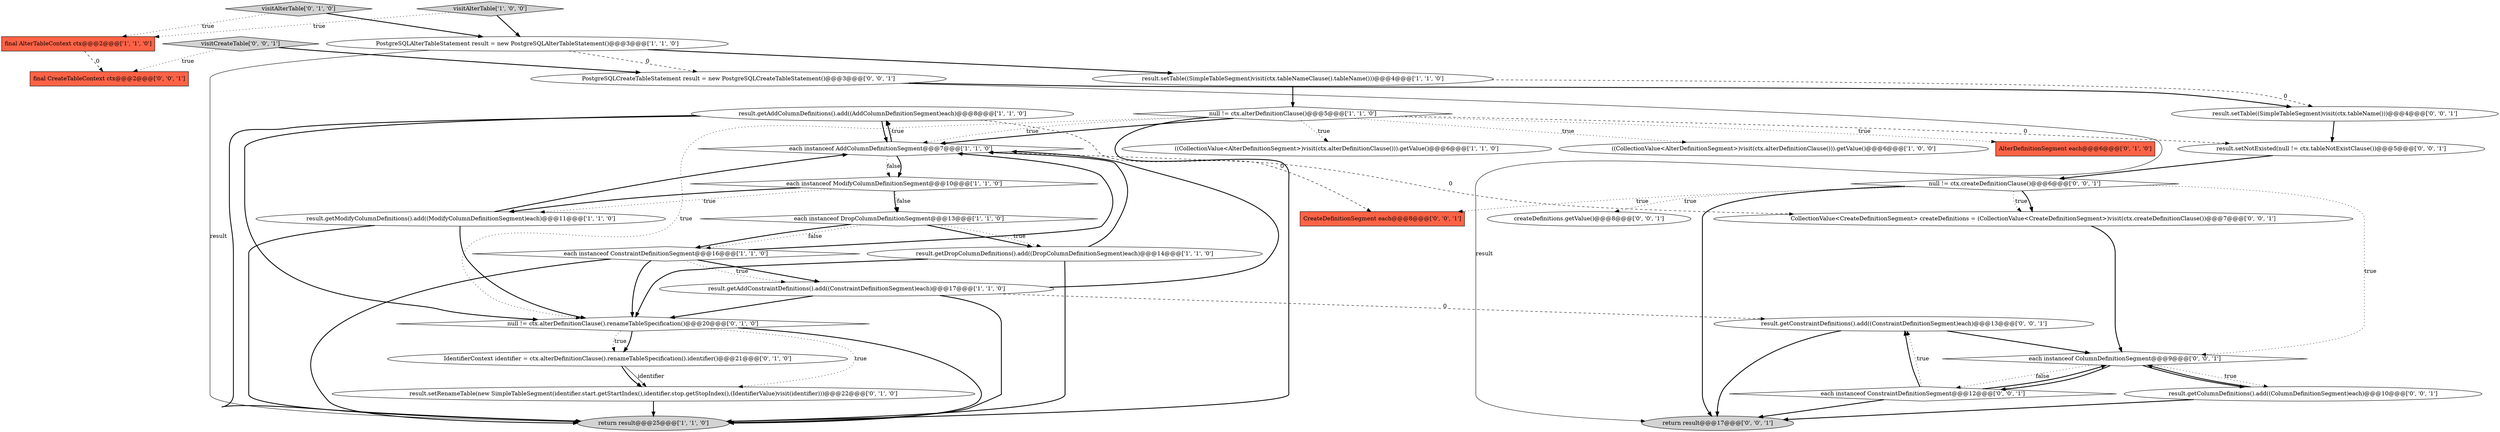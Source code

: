 digraph {
30 [style = filled, label = "result.getConstraintDefinitions().add((ConstraintDefinitionSegment)each)@@@13@@@['0', '0', '1']", fillcolor = white, shape = ellipse image = "AAA0AAABBB3BBB"];
10 [style = filled, label = "result.setTable((SimpleTableSegment)visit(ctx.tableNameClause().tableName()))@@@4@@@['1', '1', '0']", fillcolor = white, shape = ellipse image = "AAA0AAABBB1BBB"];
33 [style = filled, label = "result.getColumnDefinitions().add((ColumnDefinitionSegment)each)@@@10@@@['0', '0', '1']", fillcolor = white, shape = ellipse image = "AAA0AAABBB3BBB"];
25 [style = filled, label = "each instanceof ConstraintDefinitionSegment@@@12@@@['0', '0', '1']", fillcolor = white, shape = diamond image = "AAA0AAABBB3BBB"];
28 [style = filled, label = "CreateDefinitionSegment each@@@8@@@['0', '0', '1']", fillcolor = tomato, shape = box image = "AAA0AAABBB3BBB"];
0 [style = filled, label = "result.getAddColumnDefinitions().add((AddColumnDefinitionSegment)each)@@@8@@@['1', '1', '0']", fillcolor = white, shape = ellipse image = "AAA0AAABBB1BBB"];
12 [style = filled, label = "return result@@@25@@@['1', '1', '0']", fillcolor = lightgray, shape = ellipse image = "AAA0AAABBB1BBB"];
21 [style = filled, label = "final CreateTableContext ctx@@@2@@@['0', '0', '1']", fillcolor = tomato, shape = box image = "AAA0AAABBB3BBB"];
9 [style = filled, label = "final AlterTableContext ctx@@@2@@@['1', '1', '0']", fillcolor = tomato, shape = box image = "AAA0AAABBB1BBB"];
16 [style = filled, label = "visitAlterTable['0', '1', '0']", fillcolor = lightgray, shape = diamond image = "AAA0AAABBB2BBB"];
29 [style = filled, label = "PostgreSQLCreateTableStatement result = new PostgreSQLCreateTableStatement()@@@3@@@['0', '0', '1']", fillcolor = white, shape = ellipse image = "AAA0AAABBB3BBB"];
32 [style = filled, label = "result.setTable((SimpleTableSegment)visit(ctx.tableName()))@@@4@@@['0', '0', '1']", fillcolor = white, shape = ellipse image = "AAA0AAABBB3BBB"];
15 [style = filled, label = "each instanceof DropColumnDefinitionSegment@@@13@@@['1', '1', '0']", fillcolor = white, shape = diamond image = "AAA0AAABBB1BBB"];
24 [style = filled, label = "visitCreateTable['0', '0', '1']", fillcolor = lightgray, shape = diamond image = "AAA0AAABBB3BBB"];
34 [style = filled, label = "result.setNotExisted(null != ctx.tableNotExistClause())@@@5@@@['0', '0', '1']", fillcolor = white, shape = ellipse image = "AAA0AAABBB3BBB"];
20 [style = filled, label = "result.setRenameTable(new SimpleTableSegment(identifier.start.getStartIndex(),identifier.stop.getStopIndex(),(IdentifierValue)visit(identifier)))@@@22@@@['0', '1', '0']", fillcolor = white, shape = ellipse image = "AAA1AAABBB2BBB"];
13 [style = filled, label = "visitAlterTable['1', '0', '0']", fillcolor = lightgray, shape = diamond image = "AAA0AAABBB1BBB"];
2 [style = filled, label = "((CollectionValue<AlterDefinitionSegment>)visit(ctx.alterDefinitionClause())).getValue()@@@6@@@['1', '1', '0']", fillcolor = white, shape = ellipse image = "AAA0AAABBB1BBB"];
6 [style = filled, label = "each instanceof ConstraintDefinitionSegment@@@16@@@['1', '1', '0']", fillcolor = white, shape = diamond image = "AAA0AAABBB1BBB"];
27 [style = filled, label = "createDefinitions.getValue()@@@8@@@['0', '0', '1']", fillcolor = white, shape = ellipse image = "AAA0AAABBB3BBB"];
7 [style = filled, label = "PostgreSQLAlterTableStatement result = new PostgreSQLAlterTableStatement()@@@3@@@['1', '1', '0']", fillcolor = white, shape = ellipse image = "AAA0AAABBB1BBB"];
26 [style = filled, label = "return result@@@17@@@['0', '0', '1']", fillcolor = lightgray, shape = ellipse image = "AAA0AAABBB3BBB"];
19 [style = filled, label = "IdentifierContext identifier = ctx.alterDefinitionClause().renameTableSpecification().identifier()@@@21@@@['0', '1', '0']", fillcolor = white, shape = ellipse image = "AAA1AAABBB2BBB"];
1 [style = filled, label = "((CollectionValue<AlterDefinitionSegment>)visit(ctx.alterDefinitionClause())).getValue()@@@6@@@['1', '0', '0']", fillcolor = white, shape = ellipse image = "AAA0AAABBB1BBB"];
3 [style = filled, label = "result.getDropColumnDefinitions().add((DropColumnDefinitionSegment)each)@@@14@@@['1', '1', '0']", fillcolor = white, shape = ellipse image = "AAA0AAABBB1BBB"];
17 [style = filled, label = "AlterDefinitionSegment each@@@6@@@['0', '1', '0']", fillcolor = tomato, shape = box image = "AAA0AAABBB2BBB"];
5 [style = filled, label = "result.getModifyColumnDefinitions().add((ModifyColumnDefinitionSegment)each)@@@11@@@['1', '1', '0']", fillcolor = white, shape = ellipse image = "AAA0AAABBB1BBB"];
18 [style = filled, label = "null != ctx.alterDefinitionClause().renameTableSpecification()@@@20@@@['0', '1', '0']", fillcolor = white, shape = diamond image = "AAA1AAABBB2BBB"];
11 [style = filled, label = "null != ctx.alterDefinitionClause()@@@5@@@['1', '1', '0']", fillcolor = white, shape = diamond image = "AAA0AAABBB1BBB"];
4 [style = filled, label = "each instanceof AddColumnDefinitionSegment@@@7@@@['1', '1', '0']", fillcolor = white, shape = diamond image = "AAA0AAABBB1BBB"];
22 [style = filled, label = "null != ctx.createDefinitionClause()@@@6@@@['0', '0', '1']", fillcolor = white, shape = diamond image = "AAA0AAABBB3BBB"];
23 [style = filled, label = "CollectionValue<CreateDefinitionSegment> createDefinitions = (CollectionValue<CreateDefinitionSegment>)visit(ctx.createDefinitionClause())@@@7@@@['0', '0', '1']", fillcolor = white, shape = ellipse image = "AAA0AAABBB3BBB"];
8 [style = filled, label = "result.getAddConstraintDefinitions().add((ConstraintDefinitionSegment)each)@@@17@@@['1', '1', '0']", fillcolor = white, shape = ellipse image = "AAA0AAABBB1BBB"];
14 [style = filled, label = "each instanceof ModifyColumnDefinitionSegment@@@10@@@['1', '1', '0']", fillcolor = white, shape = diamond image = "AAA0AAABBB1BBB"];
31 [style = filled, label = "each instanceof ColumnDefinitionSegment@@@9@@@['0', '0', '1']", fillcolor = white, shape = diamond image = "AAA0AAABBB3BBB"];
25->30 [style = dotted, label="true"];
14->5 [style = bold, label=""];
4->14 [style = dotted, label="false"];
10->32 [style = dashed, label="0"];
6->18 [style = bold, label=""];
11->4 [style = bold, label=""];
30->26 [style = bold, label=""];
19->20 [style = solid, label="identifier"];
13->7 [style = bold, label=""];
0->4 [style = bold, label=""];
11->12 [style = bold, label=""];
33->31 [style = bold, label=""];
6->4 [style = bold, label=""];
8->12 [style = bold, label=""];
11->2 [style = dotted, label="true"];
8->4 [style = bold, label=""];
14->5 [style = dotted, label="true"];
22->28 [style = dotted, label="true"];
0->28 [style = dashed, label="0"];
7->10 [style = bold, label=""];
9->21 [style = dashed, label="0"];
19->20 [style = bold, label=""];
25->26 [style = bold, label=""];
31->33 [style = dotted, label="true"];
7->12 [style = solid, label="result"];
10->11 [style = bold, label=""];
14->15 [style = dotted, label="false"];
24->21 [style = dotted, label="true"];
13->9 [style = dotted, label="true"];
3->18 [style = bold, label=""];
4->0 [style = dotted, label="true"];
6->8 [style = bold, label=""];
11->17 [style = dotted, label="true"];
15->6 [style = bold, label=""];
5->4 [style = bold, label=""];
30->31 [style = bold, label=""];
22->27 [style = dotted, label="true"];
23->31 [style = bold, label=""];
8->18 [style = bold, label=""];
8->30 [style = dashed, label="0"];
18->20 [style = dotted, label="true"];
6->8 [style = dotted, label="true"];
22->26 [style = bold, label=""];
29->32 [style = bold, label=""];
0->12 [style = bold, label=""];
29->26 [style = solid, label="result"];
3->12 [style = bold, label=""];
18->19 [style = bold, label=""];
11->1 [style = dotted, label="true"];
16->9 [style = dotted, label="true"];
22->23 [style = dotted, label="true"];
31->25 [style = dotted, label="false"];
4->23 [style = dashed, label="0"];
15->6 [style = dotted, label="false"];
22->31 [style = dotted, label="true"];
11->18 [style = dotted, label="true"];
18->19 [style = dotted, label="true"];
6->12 [style = bold, label=""];
5->18 [style = bold, label=""];
15->3 [style = bold, label=""];
4->14 [style = bold, label=""];
25->31 [style = bold, label=""];
16->7 [style = bold, label=""];
11->4 [style = dotted, label="true"];
5->12 [style = bold, label=""];
32->34 [style = bold, label=""];
18->12 [style = bold, label=""];
22->23 [style = bold, label=""];
34->22 [style = bold, label=""];
31->25 [style = bold, label=""];
24->29 [style = bold, label=""];
31->33 [style = bold, label=""];
11->34 [style = dashed, label="0"];
14->15 [style = bold, label=""];
25->30 [style = bold, label=""];
0->18 [style = bold, label=""];
3->4 [style = bold, label=""];
20->12 [style = bold, label=""];
4->0 [style = bold, label=""];
7->29 [style = dashed, label="0"];
33->26 [style = bold, label=""];
15->3 [style = dotted, label="true"];
}
